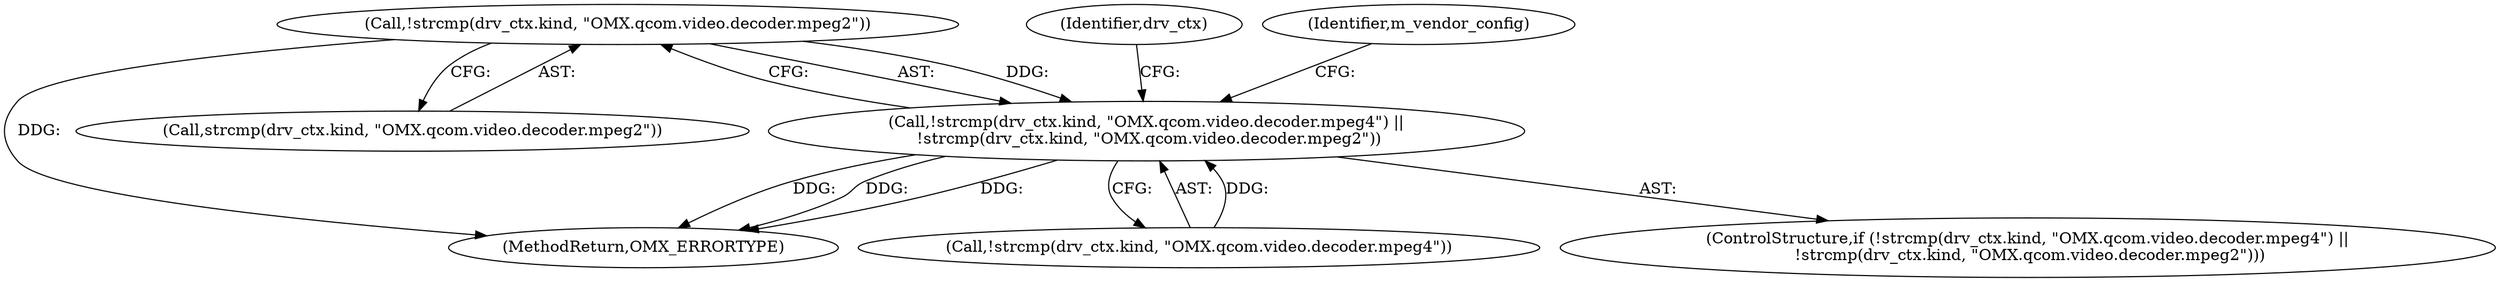 digraph "0_Android_560ccdb509a7b86186fac0fce1b25bd9a3e6a6e8_1@API" {
"1000337" [label="(Call,!strcmp(drv_ctx.kind, \"OMX.qcom.video.decoder.mpeg2\"))"];
"1000330" [label="(Call,!strcmp(drv_ctx.kind, \"OMX.qcom.video.decoder.mpeg4\") ||\n !strcmp(drv_ctx.kind, \"OMX.qcom.video.decoder.mpeg2\"))"];
"1000383" [label="(Identifier,drv_ctx)"];
"1000346" [label="(Identifier,m_vendor_config)"];
"1000330" [label="(Call,!strcmp(drv_ctx.kind, \"OMX.qcom.video.decoder.mpeg4\") ||\n !strcmp(drv_ctx.kind, \"OMX.qcom.video.decoder.mpeg2\"))"];
"1000337" [label="(Call,!strcmp(drv_ctx.kind, \"OMX.qcom.video.decoder.mpeg2\"))"];
"1001056" [label="(MethodReturn,OMX_ERRORTYPE)"];
"1000331" [label="(Call,!strcmp(drv_ctx.kind, \"OMX.qcom.video.decoder.mpeg4\"))"];
"1000329" [label="(ControlStructure,if (!strcmp(drv_ctx.kind, \"OMX.qcom.video.decoder.mpeg4\") ||\n !strcmp(drv_ctx.kind, \"OMX.qcom.video.decoder.mpeg2\")))"];
"1000338" [label="(Call,strcmp(drv_ctx.kind, \"OMX.qcom.video.decoder.mpeg2\"))"];
"1000337" -> "1000330"  [label="AST: "];
"1000337" -> "1000338"  [label="CFG: "];
"1000338" -> "1000337"  [label="AST: "];
"1000330" -> "1000337"  [label="CFG: "];
"1000337" -> "1001056"  [label="DDG: "];
"1000337" -> "1000330"  [label="DDG: "];
"1000330" -> "1000329"  [label="AST: "];
"1000330" -> "1000331"  [label="CFG: "];
"1000331" -> "1000330"  [label="AST: "];
"1000346" -> "1000330"  [label="CFG: "];
"1000383" -> "1000330"  [label="CFG: "];
"1000330" -> "1001056"  [label="DDG: "];
"1000330" -> "1001056"  [label="DDG: "];
"1000330" -> "1001056"  [label="DDG: "];
"1000331" -> "1000330"  [label="DDG: "];
}
